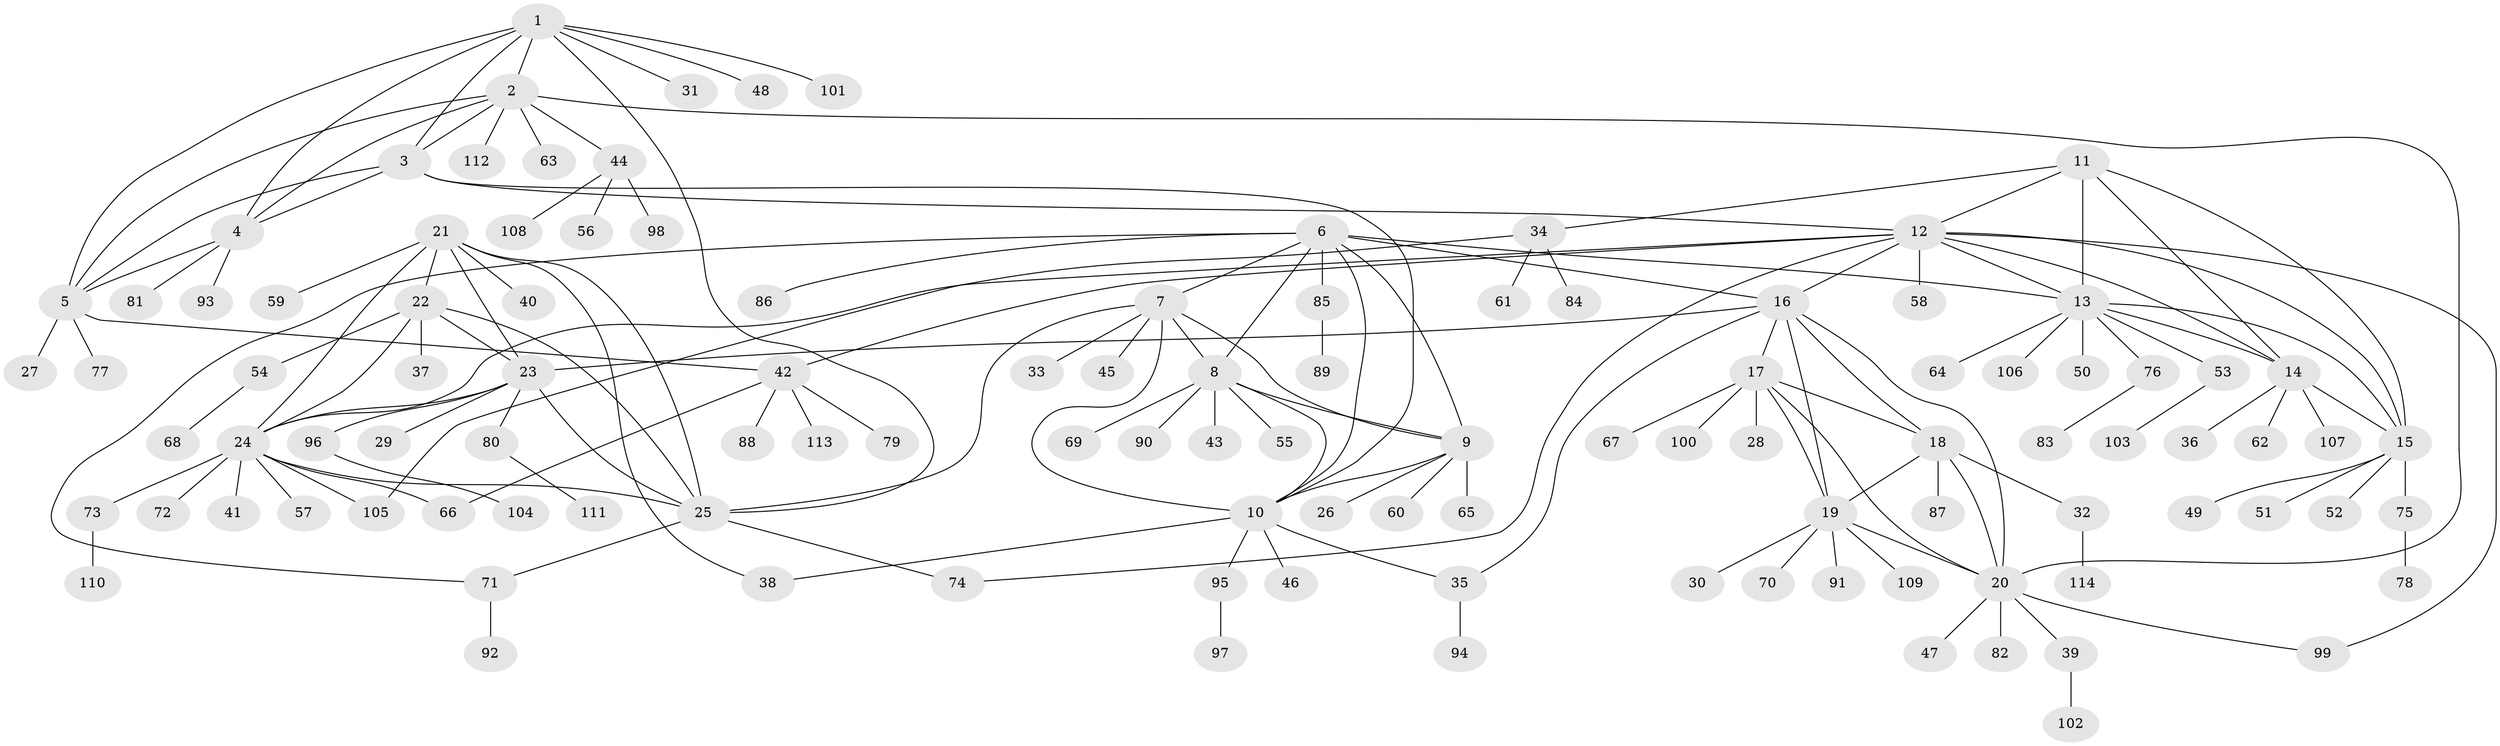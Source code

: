 // coarse degree distribution, {13: 0.011111111111111112, 9: 0.03333333333333333, 7: 0.06666666666666667, 10: 0.05555555555555555, 6: 0.022222222222222223, 4: 0.011111111111111112, 15: 0.011111111111111112, 5: 0.011111111111111112, 1: 0.6777777777777778, 3: 0.011111111111111112, 2: 0.08888888888888889}
// Generated by graph-tools (version 1.1) at 2025/42/03/06/25 10:42:15]
// undirected, 114 vertices, 157 edges
graph export_dot {
graph [start="1"]
  node [color=gray90,style=filled];
  1;
  2;
  3;
  4;
  5;
  6;
  7;
  8;
  9;
  10;
  11;
  12;
  13;
  14;
  15;
  16;
  17;
  18;
  19;
  20;
  21;
  22;
  23;
  24;
  25;
  26;
  27;
  28;
  29;
  30;
  31;
  32;
  33;
  34;
  35;
  36;
  37;
  38;
  39;
  40;
  41;
  42;
  43;
  44;
  45;
  46;
  47;
  48;
  49;
  50;
  51;
  52;
  53;
  54;
  55;
  56;
  57;
  58;
  59;
  60;
  61;
  62;
  63;
  64;
  65;
  66;
  67;
  68;
  69;
  70;
  71;
  72;
  73;
  74;
  75;
  76;
  77;
  78;
  79;
  80;
  81;
  82;
  83;
  84;
  85;
  86;
  87;
  88;
  89;
  90;
  91;
  92;
  93;
  94;
  95;
  96;
  97;
  98;
  99;
  100;
  101;
  102;
  103;
  104;
  105;
  106;
  107;
  108;
  109;
  110;
  111;
  112;
  113;
  114;
  1 -- 2;
  1 -- 3;
  1 -- 4;
  1 -- 5;
  1 -- 25;
  1 -- 31;
  1 -- 48;
  1 -- 101;
  2 -- 3;
  2 -- 4;
  2 -- 5;
  2 -- 20;
  2 -- 44;
  2 -- 63;
  2 -- 112;
  3 -- 4;
  3 -- 5;
  3 -- 10;
  3 -- 12;
  4 -- 5;
  4 -- 81;
  4 -- 93;
  5 -- 27;
  5 -- 42;
  5 -- 77;
  6 -- 7;
  6 -- 8;
  6 -- 9;
  6 -- 10;
  6 -- 13;
  6 -- 16;
  6 -- 71;
  6 -- 85;
  6 -- 86;
  7 -- 8;
  7 -- 9;
  7 -- 10;
  7 -- 25;
  7 -- 33;
  7 -- 45;
  8 -- 9;
  8 -- 10;
  8 -- 43;
  8 -- 55;
  8 -- 69;
  8 -- 90;
  9 -- 10;
  9 -- 26;
  9 -- 60;
  9 -- 65;
  10 -- 35;
  10 -- 38;
  10 -- 46;
  10 -- 95;
  11 -- 12;
  11 -- 13;
  11 -- 14;
  11 -- 15;
  11 -- 34;
  12 -- 13;
  12 -- 14;
  12 -- 15;
  12 -- 16;
  12 -- 24;
  12 -- 42;
  12 -- 58;
  12 -- 74;
  12 -- 99;
  13 -- 14;
  13 -- 15;
  13 -- 50;
  13 -- 53;
  13 -- 64;
  13 -- 76;
  13 -- 106;
  14 -- 15;
  14 -- 36;
  14 -- 62;
  14 -- 107;
  15 -- 49;
  15 -- 51;
  15 -- 52;
  15 -- 75;
  16 -- 17;
  16 -- 18;
  16 -- 19;
  16 -- 20;
  16 -- 23;
  16 -- 35;
  17 -- 18;
  17 -- 19;
  17 -- 20;
  17 -- 28;
  17 -- 67;
  17 -- 100;
  18 -- 19;
  18 -- 20;
  18 -- 32;
  18 -- 87;
  19 -- 20;
  19 -- 30;
  19 -- 70;
  19 -- 91;
  19 -- 109;
  20 -- 39;
  20 -- 47;
  20 -- 82;
  20 -- 99;
  21 -- 22;
  21 -- 23;
  21 -- 24;
  21 -- 25;
  21 -- 38;
  21 -- 40;
  21 -- 59;
  22 -- 23;
  22 -- 24;
  22 -- 25;
  22 -- 37;
  22 -- 54;
  23 -- 24;
  23 -- 25;
  23 -- 29;
  23 -- 80;
  23 -- 96;
  24 -- 25;
  24 -- 41;
  24 -- 57;
  24 -- 66;
  24 -- 72;
  24 -- 73;
  24 -- 105;
  25 -- 71;
  25 -- 74;
  32 -- 114;
  34 -- 61;
  34 -- 84;
  34 -- 105;
  35 -- 94;
  39 -- 102;
  42 -- 66;
  42 -- 79;
  42 -- 88;
  42 -- 113;
  44 -- 56;
  44 -- 98;
  44 -- 108;
  53 -- 103;
  54 -- 68;
  71 -- 92;
  73 -- 110;
  75 -- 78;
  76 -- 83;
  80 -- 111;
  85 -- 89;
  95 -- 97;
  96 -- 104;
}
